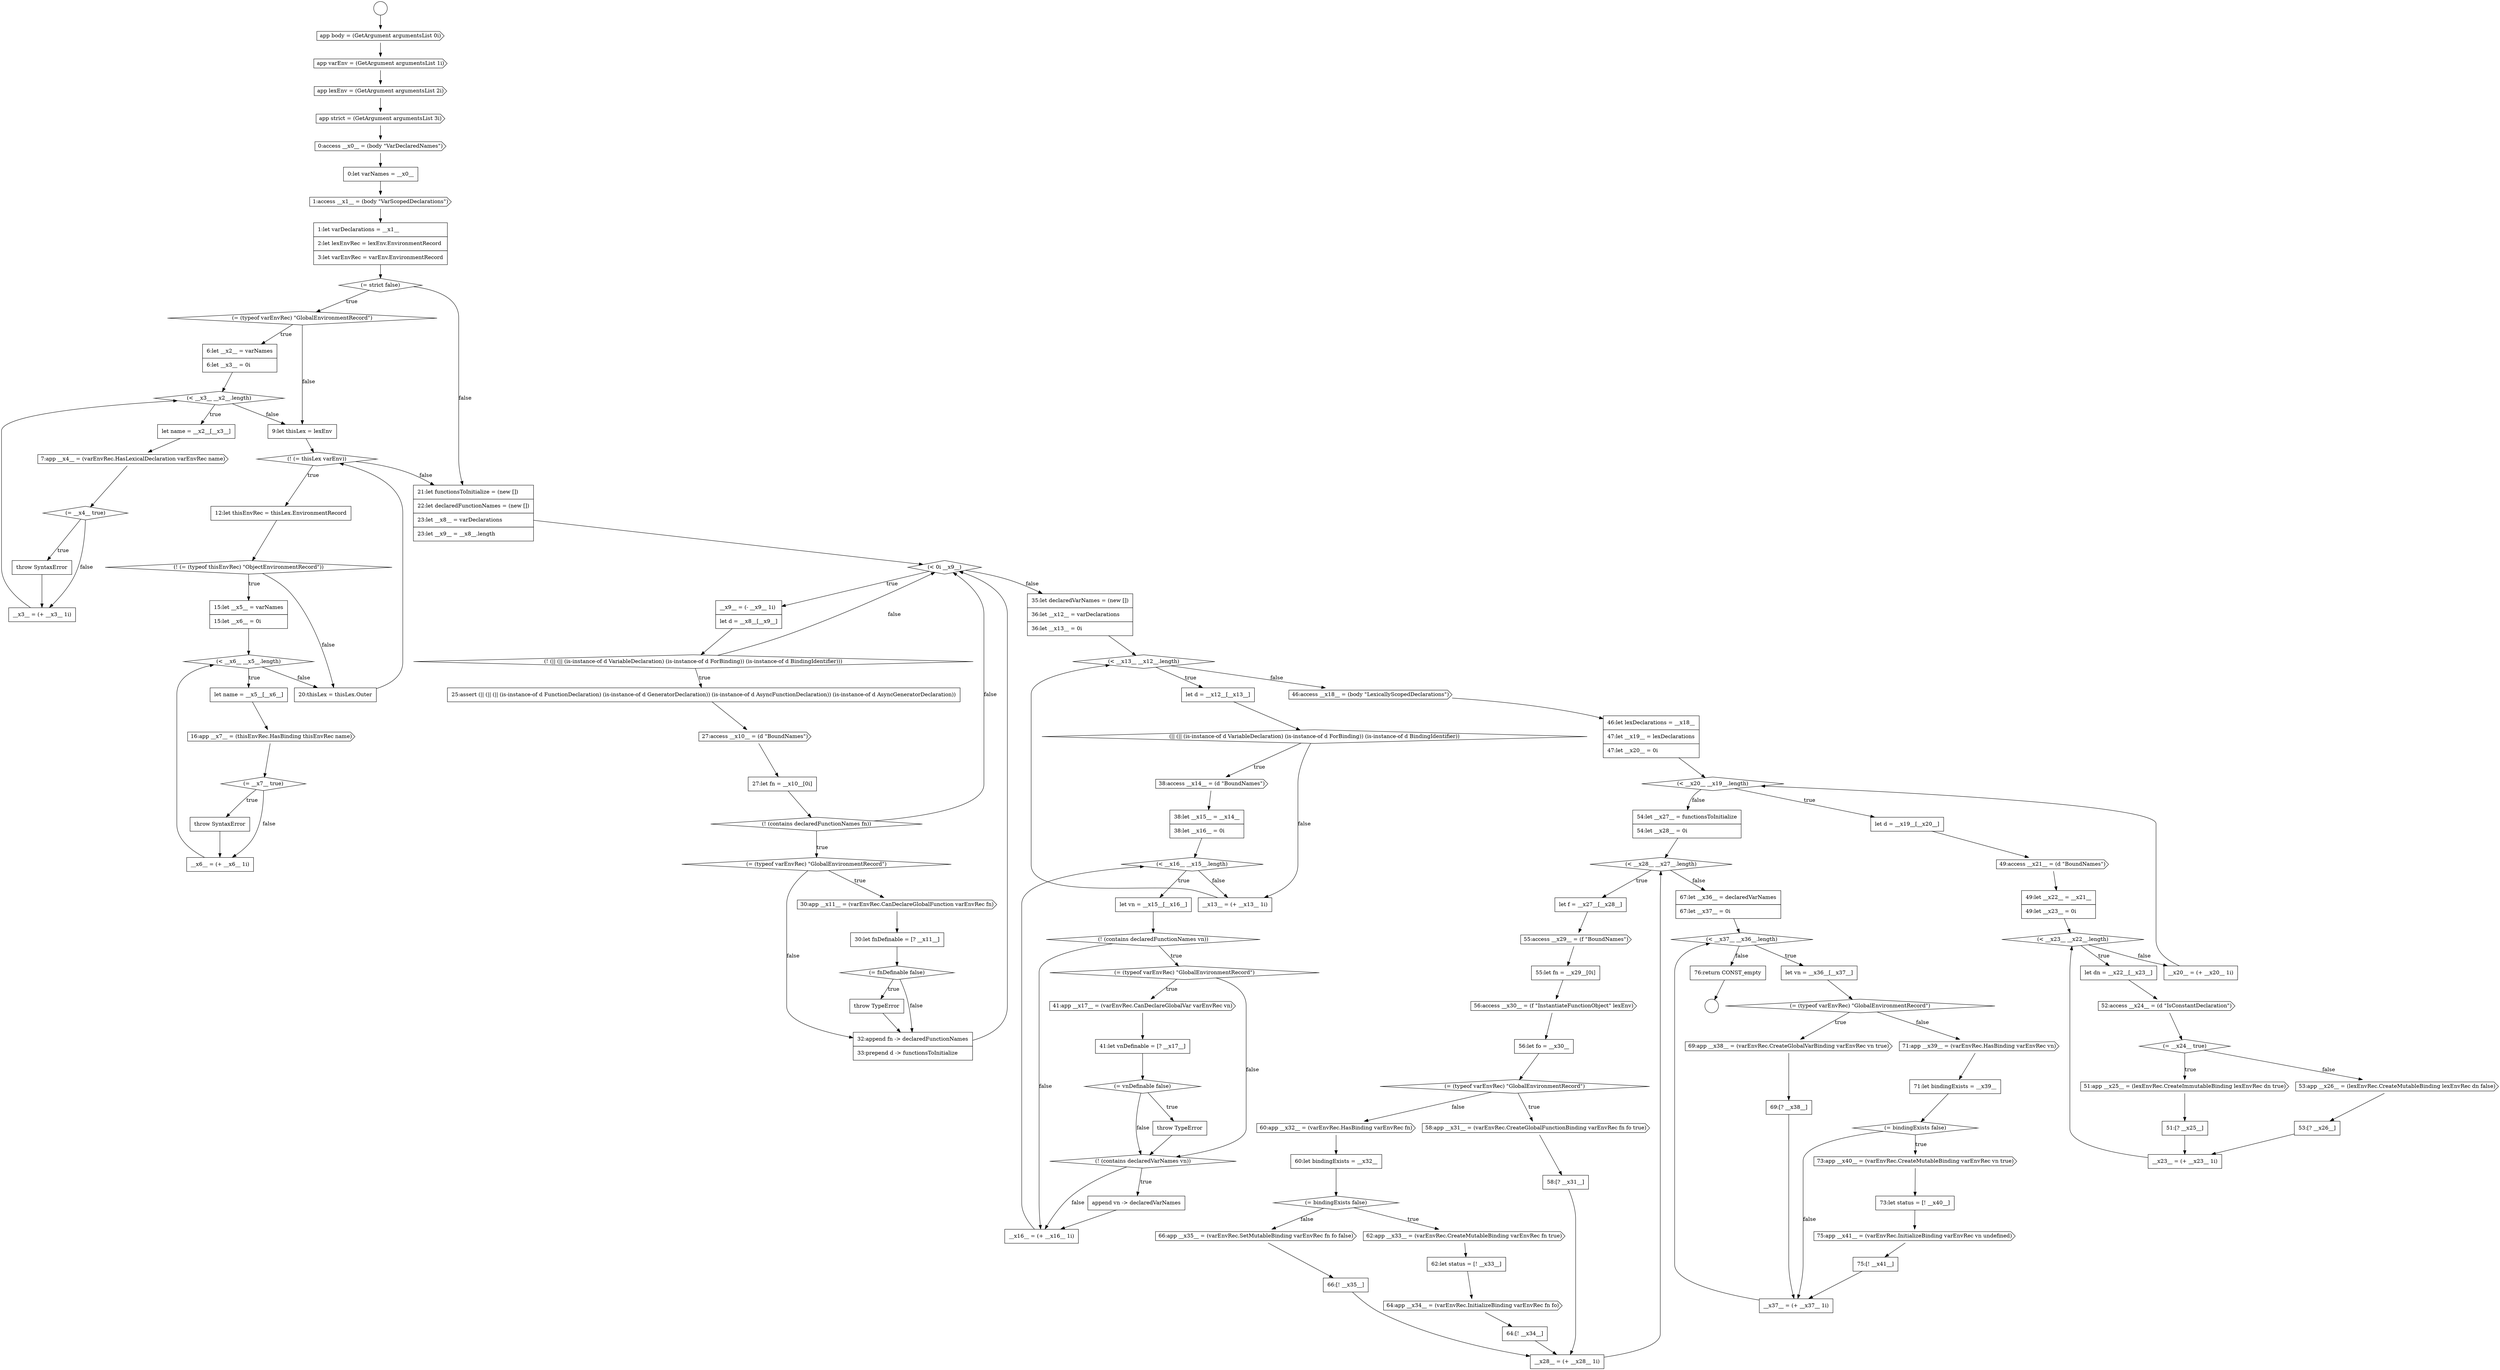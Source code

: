 digraph {
  node11024 [shape=cds, label=<<font color="black">0:access __x0__ = (body &quot;VarDeclaredNames&quot;)</font>> color="black" fillcolor="white" style=filled]
  node11090 [shape=diamond, label=<<font color="black">(= __x24__ true)</font>> color="black" fillcolor="white" style=filled]
  node11122 [shape=none, margin=0, label=<<font color="black">
    <table border="0" cellborder="1" cellspacing="0" cellpadding="10">
      <tr><td align="left">69:[? __x38__]</td></tr>
    </table>
  </font>> color="black" fillcolor="white" style=filled]
  node11080 [shape=none, margin=0, label=<<font color="black">
    <table border="0" cellborder="1" cellspacing="0" cellpadding="10">
      <tr><td align="left">__x13__ = (+ __x13__ 1i)</td></tr>
    </table>
  </font>> color="black" fillcolor="white" style=filled]
  node11043 [shape=none, margin=0, label=<<font color="black">
    <table border="0" cellborder="1" cellspacing="0" cellpadding="10">
      <tr><td align="left">let name = __x5__[__x6__]</td></tr>
    </table>
  </font>> color="black" fillcolor="white" style=filled]
  node11107 [shape=cds, label=<<font color="black">60:app __x32__ = (varEnvRec.HasBinding varEnvRec fn)</font>> color="black" fillcolor="white" style=filled]
  node11112 [shape=cds, label=<<font color="black">64:app __x34__ = (varEnvRec.InitializeBinding varEnvRec fn fo)</font>> color="black" fillcolor="white" style=filled]
  node11072 [shape=diamond, label=<<font color="black">(= (typeof varEnvRec) &quot;GlobalEnvironmentRecord&quot;)</font>> color="black" fillcolor="white" style=filled]
  node11029 [shape=diamond, label=<<font color="black">(= (typeof varEnvRec) &quot;GlobalEnvironmentRecord&quot;)</font>> color="black" fillcolor="white" style=filled]
  node11058 [shape=cds, label=<<font color="black">30:app __x11__ = (varEnvRec.CanDeclareGlobalFunction varEnvRec fn)</font>> color="black" fillcolor="white" style=filled]
  node11020 [shape=cds, label=<<font color="black">app body = (GetArgument argumentsList 0i)</font>> color="black" fillcolor="white" style=filled]
  node11075 [shape=diamond, label=<<font color="black">(= vnDefinable false)</font>> color="black" fillcolor="white" style=filled]
  node11055 [shape=none, margin=0, label=<<font color="black">
    <table border="0" cellborder="1" cellspacing="0" cellpadding="10">
      <tr><td align="left">27:let fn = __x10__[0i]</td></tr>
    </table>
  </font>> color="black" fillcolor="white" style=filled]
  node11068 [shape=none, margin=0, label=<<font color="black">
    <table border="0" cellborder="1" cellspacing="0" cellpadding="10">
      <tr><td align="left">38:let __x15__ = __x14__</td></tr>
      <tr><td align="left">38:let __x16__ = 0i</td></tr>
    </table>
  </font>> color="black" fillcolor="white" style=filled]
  node11025 [shape=none, margin=0, label=<<font color="black">
    <table border="0" cellborder="1" cellspacing="0" cellpadding="10">
      <tr><td align="left">0:let varNames = __x0__</td></tr>
    </table>
  </font>> color="black" fillcolor="white" style=filled]
  node11087 [shape=diamond, label=<<font color="black">(&lt; __x23__ __x22__.length)</font>> color="black" fillcolor="white" style=filled]
  node11111 [shape=none, margin=0, label=<<font color="black">
    <table border="0" cellborder="1" cellspacing="0" cellpadding="10">
      <tr><td align="left">62:let status = [! __x33__]</td></tr>
    </table>
  </font>> color="black" fillcolor="white" style=filled]
  node11051 [shape=none, margin=0, label=<<font color="black">
    <table border="0" cellborder="1" cellspacing="0" cellpadding="10">
      <tr><td align="left">__x9__ = (- __x9__ 1i)</td></tr>
      <tr><td align="left">let d = __x8__[__x9__]</td></tr>
    </table>
  </font>> color="black" fillcolor="white" style=filled]
  node11040 [shape=diamond, label=<<font color="black">(! (= (typeof thisEnvRec) &quot;ObjectEnvironmentRecord&quot;))</font>> color="black" fillcolor="white" style=filled]
  node11100 [shape=cds, label=<<font color="black">55:access __x29__ = (f &quot;BoundNames&quot;)</font>> color="black" fillcolor="white" style=filled]
  node11115 [shape=none, margin=0, label=<<font color="black">
    <table border="0" cellborder="1" cellspacing="0" cellpadding="10">
      <tr><td align="left">66:[! __x35__]</td></tr>
    </table>
  </font>> color="black" fillcolor="white" style=filled]
  node11064 [shape=diamond, label=<<font color="black">(&lt; __x13__ __x12__.length)</font>> color="black" fillcolor="white" style=filled]
  node11083 [shape=diamond, label=<<font color="black">(&lt; __x20__ __x19__.length)</font>> color="black" fillcolor="white" style=filled]
  node11036 [shape=none, margin=0, label=<<font color="black">
    <table border="0" cellborder="1" cellspacing="0" cellpadding="10">
      <tr><td align="left">__x3__ = (+ __x3__ 1i)</td></tr>
    </table>
  </font>> color="black" fillcolor="white" style=filled]
  node11047 [shape=none, margin=0, label=<<font color="black">
    <table border="0" cellborder="1" cellspacing="0" cellpadding="10">
      <tr><td align="left">__x6__ = (+ __x6__ 1i)</td></tr>
    </table>
  </font>> color="black" fillcolor="white" style=filled]
  node11119 [shape=none, margin=0, label=<<font color="black">
    <table border="0" cellborder="1" cellspacing="0" cellpadding="10">
      <tr><td align="left">let vn = __x36__[__x37__]</td></tr>
    </table>
  </font>> color="black" fillcolor="white" style=filled]
  node11104 [shape=diamond, label=<<font color="black">(= (typeof varEnvRec) &quot;GlobalEnvironmentRecord&quot;)</font>> color="black" fillcolor="white" style=filled]
  node11121 [shape=cds, label=<<font color="black">69:app __x38__ = (varEnvRec.CreateGlobalVarBinding varEnvRec vn true)</font>> color="black" fillcolor="white" style=filled]
  node11079 [shape=none, margin=0, label=<<font color="black">
    <table border="0" cellborder="1" cellspacing="0" cellpadding="10">
      <tr><td align="left">__x16__ = (+ __x16__ 1i)</td></tr>
    </table>
  </font>> color="black" fillcolor="white" style=filled]
  node11032 [shape=none, margin=0, label=<<font color="black">
    <table border="0" cellborder="1" cellspacing="0" cellpadding="10">
      <tr><td align="left">let name = __x2__[__x3__]</td></tr>
    </table>
  </font>> color="black" fillcolor="white" style=filled]
  node11069 [shape=diamond, label=<<font color="black">(&lt; __x16__ __x15__.length)</font>> color="black" fillcolor="white" style=filled]
  node11037 [shape=none, margin=0, label=<<font color="black">
    <table border="0" cellborder="1" cellspacing="0" cellpadding="10">
      <tr><td align="left">9:let thisLex = lexEnv</td></tr>
    </table>
  </font>> color="black" fillcolor="white" style=filled]
  node11106 [shape=none, margin=0, label=<<font color="black">
    <table border="0" cellborder="1" cellspacing="0" cellpadding="10">
      <tr><td align="left">58:[? __x31__]</td></tr>
    </table>
  </font>> color="black" fillcolor="white" style=filled]
  node11074 [shape=none, margin=0, label=<<font color="black">
    <table border="0" cellborder="1" cellspacing="0" cellpadding="10">
      <tr><td align="left">41:let vnDefinable = [? __x17__]</td></tr>
    </table>
  </font>> color="black" fillcolor="white" style=filled]
  node11042 [shape=diamond, label=<<font color="black">(&lt; __x6__ __x5__.length)</font>> color="black" fillcolor="white" style=filled]
  node11101 [shape=none, margin=0, label=<<font color="black">
    <table border="0" cellborder="1" cellspacing="0" cellpadding="10">
      <tr><td align="left">55:let fn = __x29__[0i]</td></tr>
    </table>
  </font>> color="black" fillcolor="white" style=filled]
  node11056 [shape=diamond, label=<<font color="black">(! (contains declaredFunctionNames fn))</font>> color="black" fillcolor="white" style=filled]
  node11096 [shape=none, margin=0, label=<<font color="black">
    <table border="0" cellborder="1" cellspacing="0" cellpadding="10">
      <tr><td align="left">__x20__ = (+ __x20__ 1i)</td></tr>
    </table>
  </font>> color="black" fillcolor="white" style=filled]
  node11057 [shape=diamond, label=<<font color="black">(= (typeof varEnvRec) &quot;GlobalEnvironmentRecord&quot;)</font>> color="black" fillcolor="white" style=filled]
  node11128 [shape=cds, label=<<font color="black">75:app __x41__ = (varEnvRec.InitializeBinding varEnvRec vn undefined)</font>> color="black" fillcolor="white" style=filled]
  node11089 [shape=cds, label=<<font color="black">52:access __x24__ = (d &quot;IsConstantDeclaration&quot;)</font>> color="black" fillcolor="white" style=filled]
  node11019 [shape=circle label=" " color="black" fillcolor="white" style=filled]
  node11088 [shape=none, margin=0, label=<<font color="black">
    <table border="0" cellborder="1" cellspacing="0" cellpadding="10">
      <tr><td align="left">let dn = __x22__[__x23__]</td></tr>
    </table>
  </font>> color="black" fillcolor="white" style=filled]
  node11046 [shape=none, margin=0, label=<<font color="black">
    <table border="0" cellborder="1" cellspacing="0" cellpadding="10">
      <tr><td align="left">throw SyntaxError</td></tr>
    </table>
  </font>> color="black" fillcolor="white" style=filled]
  node11097 [shape=none, margin=0, label=<<font color="black">
    <table border="0" cellborder="1" cellspacing="0" cellpadding="10">
      <tr><td align="left">54:let __x27__ = functionsToInitialize</td></tr>
      <tr><td align="left">54:let __x28__ = 0i</td></tr>
    </table>
  </font>> color="black" fillcolor="white" style=filled]
  node11026 [shape=cds, label=<<font color="black">1:access __x1__ = (body &quot;VarScopedDeclarations&quot;)</font>> color="black" fillcolor="white" style=filled]
  node11116 [shape=none, margin=0, label=<<font color="black">
    <table border="0" cellborder="1" cellspacing="0" cellpadding="10">
      <tr><td align="left">__x28__ = (+ __x28__ 1i)</td></tr>
    </table>
  </font>> color="black" fillcolor="white" style=filled]
  node11052 [shape=diamond, label=<<font color="black">(! (|| (|| (is-instance-of d VariableDeclaration) (is-instance-of d ForBinding)) (is-instance-of d BindingIdentifier)))</font>> color="black" fillcolor="white" style=filled]
  node11061 [shape=none, margin=0, label=<<font color="black">
    <table border="0" cellborder="1" cellspacing="0" cellpadding="10">
      <tr><td align="left">throw TypeError</td></tr>
    </table>
  </font>> color="black" fillcolor="white" style=filled]
  node11093 [shape=cds, label=<<font color="black">53:app __x26__ = (lexEnvRec.CreateMutableBinding lexEnvRec dn false)</font>> color="black" fillcolor="white" style=filled]
  node11023 [shape=cds, label=<<font color="black">app strict = (GetArgument argumentsList 3i)</font>> color="black" fillcolor="white" style=filled]
  node11129 [shape=none, margin=0, label=<<font color="black">
    <table border="0" cellborder="1" cellspacing="0" cellpadding="10">
      <tr><td align="left">75:[! __x41__]</td></tr>
    </table>
  </font>> color="black" fillcolor="white" style=filled]
  node11031 [shape=diamond, label=<<font color="black">(&lt; __x3__ __x2__.length)</font>> color="black" fillcolor="white" style=filled]
  node11084 [shape=none, margin=0, label=<<font color="black">
    <table border="0" cellborder="1" cellspacing="0" cellpadding="10">
      <tr><td align="left">let d = __x19__[__x20__]</td></tr>
    </table>
  </font>> color="black" fillcolor="white" style=filled]
  node11125 [shape=diamond, label=<<font color="black">(= bindingExists false)</font>> color="black" fillcolor="white" style=filled]
  node11065 [shape=none, margin=0, label=<<font color="black">
    <table border="0" cellborder="1" cellspacing="0" cellpadding="10">
      <tr><td align="left">let d = __x12__[__x13__]</td></tr>
    </table>
  </font>> color="black" fillcolor="white" style=filled]
  node11120 [shape=diamond, label=<<font color="black">(= (typeof varEnvRec) &quot;GlobalEnvironmentRecord&quot;)</font>> color="black" fillcolor="white" style=filled]
  node11110 [shape=cds, label=<<font color="black">62:app __x33__ = (varEnvRec.CreateMutableBinding varEnvRec fn true)</font>> color="black" fillcolor="white" style=filled]
  node11033 [shape=cds, label=<<font color="black">7:app __x4__ = (varEnvRec.HasLexicalDeclaration varEnvRec name)</font>> color="black" fillcolor="white" style=filled]
  node11063 [shape=none, margin=0, label=<<font color="black">
    <table border="0" cellborder="1" cellspacing="0" cellpadding="10">
      <tr><td align="left">35:let declaredVarNames = (new [])</td></tr>
      <tr><td align="left">36:let __x12__ = varDeclarations</td></tr>
      <tr><td align="left">36:let __x13__ = 0i</td></tr>
    </table>
  </font>> color="black" fillcolor="white" style=filled]
  node11105 [shape=cds, label=<<font color="black">58:app __x31__ = (varEnvRec.CreateGlobalFunctionBinding varEnvRec fn fo true)</font>> color="black" fillcolor="white" style=filled]
  node11124 [shape=none, margin=0, label=<<font color="black">
    <table border="0" cellborder="1" cellspacing="0" cellpadding="10">
      <tr><td align="left">71:let bindingExists = __x39__</td></tr>
    </table>
  </font>> color="black" fillcolor="white" style=filled]
  node11070 [shape=none, margin=0, label=<<font color="black">
    <table border="0" cellborder="1" cellspacing="0" cellpadding="10">
      <tr><td align="left">let vn = __x15__[__x16__]</td></tr>
    </table>
  </font>> color="black" fillcolor="white" style=filled]
  node11060 [shape=diamond, label=<<font color="black">(= fnDefinable false)</font>> color="black" fillcolor="white" style=filled]
  node11018 [shape=circle label=" " color="black" fillcolor="white" style=filled]
  node11085 [shape=cds, label=<<font color="black">49:access __x21__ = (d &quot;BoundNames&quot;)</font>> color="black" fillcolor="white" style=filled]
  node11053 [shape=none, margin=0, label=<<font color="black">
    <table border="0" cellborder="1" cellspacing="0" cellpadding="10">
      <tr><td align="left">25:assert (|| (|| (|| (is-instance-of d FunctionDeclaration) (is-instance-of d GeneratorDeclaration)) (is-instance-of d AsyncFunctionDeclaration)) (is-instance-of d AsyncGeneratorDeclaration))</td></tr>
    </table>
  </font>> color="black" fillcolor="white" style=filled]
  node11038 [shape=diamond, label=<<font color="black">(! (= thisLex varEnv))</font>> color="black" fillcolor="white" style=filled]
  node11092 [shape=none, margin=0, label=<<font color="black">
    <table border="0" cellborder="1" cellspacing="0" cellpadding="10">
      <tr><td align="left">51:[? __x25__]</td></tr>
    </table>
  </font>> color="black" fillcolor="white" style=filled]
  node11127 [shape=none, margin=0, label=<<font color="black">
    <table border="0" cellborder="1" cellspacing="0" cellpadding="10">
      <tr><td align="left">73:let status = [! __x40__]</td></tr>
    </table>
  </font>> color="black" fillcolor="white" style=filled]
  node11117 [shape=none, margin=0, label=<<font color="black">
    <table border="0" cellborder="1" cellspacing="0" cellpadding="10">
      <tr><td align="left">67:let __x36__ = declaredVarNames</td></tr>
      <tr><td align="left">67:let __x37__ = 0i</td></tr>
    </table>
  </font>> color="black" fillcolor="white" style=filled]
  node11078 [shape=none, margin=0, label=<<font color="black">
    <table border="0" cellborder="1" cellspacing="0" cellpadding="10">
      <tr><td align="left">append vn -&gt; declaredVarNames</td></tr>
    </table>
  </font>> color="black" fillcolor="white" style=filled]
  node11073 [shape=cds, label=<<font color="black">41:app __x17__ = (varEnvRec.CanDeclareGlobalVar varEnvRec vn)</font>> color="black" fillcolor="white" style=filled]
  node11095 [shape=none, margin=0, label=<<font color="black">
    <table border="0" cellborder="1" cellspacing="0" cellpadding="10">
      <tr><td align="left">__x23__ = (+ __x23__ 1i)</td></tr>
    </table>
  </font>> color="black" fillcolor="white" style=filled]
  node11041 [shape=none, margin=0, label=<<font color="black">
    <table border="0" cellborder="1" cellspacing="0" cellpadding="10">
      <tr><td align="left">15:let __x5__ = varNames</td></tr>
      <tr><td align="left">15:let __x6__ = 0i</td></tr>
    </table>
  </font>> color="black" fillcolor="white" style=filled]
  node11102 [shape=cds, label=<<font color="black">56:access __x30__ = (f &quot;InstantiateFunctionObject&quot; lexEnv)</font>> color="black" fillcolor="white" style=filled]
  node11113 [shape=none, margin=0, label=<<font color="black">
    <table border="0" cellborder="1" cellspacing="0" cellpadding="10">
      <tr><td align="left">64:[! __x34__]</td></tr>
    </table>
  </font>> color="black" fillcolor="white" style=filled]
  node11130 [shape=none, margin=0, label=<<font color="black">
    <table border="0" cellborder="1" cellspacing="0" cellpadding="10">
      <tr><td align="left">__x37__ = (+ __x37__ 1i)</td></tr>
    </table>
  </font>> color="black" fillcolor="white" style=filled]
  node11062 [shape=none, margin=0, label=<<font color="black">
    <table border="0" cellborder="1" cellspacing="0" cellpadding="10">
      <tr><td align="left">32:append fn -&gt; declaredFunctionNames</td></tr>
      <tr><td align="left">33:prepend d -&gt; functionsToInitialize</td></tr>
    </table>
  </font>> color="black" fillcolor="white" style=filled]
  node11077 [shape=diamond, label=<<font color="black">(! (contains declaredVarNames vn))</font>> color="black" fillcolor="white" style=filled]
  node11030 [shape=none, margin=0, label=<<font color="black">
    <table border="0" cellborder="1" cellspacing="0" cellpadding="10">
      <tr><td align="left">6:let __x2__ = varNames</td></tr>
      <tr><td align="left">6:let __x3__ = 0i</td></tr>
    </table>
  </font>> color="black" fillcolor="white" style=filled]
  node11045 [shape=diamond, label=<<font color="black">(= __x7__ true)</font>> color="black" fillcolor="white" style=filled]
  node11098 [shape=diamond, label=<<font color="black">(&lt; __x28__ __x27__.length)</font>> color="black" fillcolor="white" style=filled]
  node11126 [shape=cds, label=<<font color="black">73:app __x40__ = (varEnvRec.CreateMutableBinding varEnvRec vn true)</font>> color="black" fillcolor="white" style=filled]
  node11066 [shape=diamond, label=<<font color="black">(|| (|| (is-instance-of d VariableDeclaration) (is-instance-of d ForBinding)) (is-instance-of d BindingIdentifier))</font>> color="black" fillcolor="white" style=filled]
  node11027 [shape=none, margin=0, label=<<font color="black">
    <table border="0" cellborder="1" cellspacing="0" cellpadding="10">
      <tr><td align="left">1:let varDeclarations = __x1__</td></tr>
      <tr><td align="left">2:let lexEnvRec = lexEnv.EnvironmentRecord</td></tr>
      <tr><td align="left">3:let varEnvRec = varEnv.EnvironmentRecord</td></tr>
    </table>
  </font>> color="black" fillcolor="white" style=filled]
  node11022 [shape=cds, label=<<font color="black">app lexEnv = (GetArgument argumentsList 2i)</font>> color="black" fillcolor="white" style=filled]
  node11034 [shape=diamond, label=<<font color="black">(= __x4__ true)</font>> color="black" fillcolor="white" style=filled]
  node11049 [shape=none, margin=0, label=<<font color="black">
    <table border="0" cellborder="1" cellspacing="0" cellpadding="10">
      <tr><td align="left">21:let functionsToInitialize = (new [])</td></tr>
      <tr><td align="left">22:let declaredFunctionNames = (new [])</td></tr>
      <tr><td align="left">23:let __x8__ = varDeclarations</td></tr>
      <tr><td align="left">23:let __x9__ = __x8__.length</td></tr>
    </table>
  </font>> color="black" fillcolor="white" style=filled]
  node11109 [shape=diamond, label=<<font color="black">(= bindingExists false)</font>> color="black" fillcolor="white" style=filled]
  node11081 [shape=cds, label=<<font color="black">46:access __x18__ = (body &quot;LexicallyScopedDeclarations&quot;)</font>> color="black" fillcolor="white" style=filled]
  node11094 [shape=none, margin=0, label=<<font color="black">
    <table border="0" cellborder="1" cellspacing="0" cellpadding="10">
      <tr><td align="left">53:[? __x26__]</td></tr>
    </table>
  </font>> color="black" fillcolor="white" style=filled]
  node11054 [shape=cds, label=<<font color="black">27:access __x10__ = (d &quot;BoundNames&quot;)</font>> color="black" fillcolor="white" style=filled]
  node11108 [shape=none, margin=0, label=<<font color="black">
    <table border="0" cellborder="1" cellspacing="0" cellpadding="10">
      <tr><td align="left">60:let bindingExists = __x32__</td></tr>
    </table>
  </font>> color="black" fillcolor="white" style=filled]
  node11059 [shape=none, margin=0, label=<<font color="black">
    <table border="0" cellborder="1" cellspacing="0" cellpadding="10">
      <tr><td align="left">30:let fnDefinable = [? __x11__]</td></tr>
    </table>
  </font>> color="black" fillcolor="white" style=filled]
  node11123 [shape=cds, label=<<font color="black">71:app __x39__ = (varEnvRec.HasBinding varEnvRec vn)</font>> color="black" fillcolor="white" style=filled]
  node11044 [shape=cds, label=<<font color="black">16:app __x7__ = (thisEnvRec.HasBinding thisEnvRec name)</font>> color="black" fillcolor="white" style=filled]
  node11076 [shape=none, margin=0, label=<<font color="black">
    <table border="0" cellborder="1" cellspacing="0" cellpadding="10">
      <tr><td align="left">throw TypeError</td></tr>
    </table>
  </font>> color="black" fillcolor="white" style=filled]
  node11039 [shape=none, margin=0, label=<<font color="black">
    <table border="0" cellborder="1" cellspacing="0" cellpadding="10">
      <tr><td align="left">12:let thisEnvRec = thisLex.EnvironmentRecord</td></tr>
    </table>
  </font>> color="black" fillcolor="white" style=filled]
  node11091 [shape=cds, label=<<font color="black">51:app __x25__ = (lexEnvRec.CreateImmutableBinding lexEnvRec dn true)</font>> color="black" fillcolor="white" style=filled]
  node11071 [shape=diamond, label=<<font color="black">(! (contains declaredFunctionNames vn))</font>> color="black" fillcolor="white" style=filled]
  node11118 [shape=diamond, label=<<font color="black">(&lt; __x37__ __x36__.length)</font>> color="black" fillcolor="white" style=filled]
  node11131 [shape=none, margin=0, label=<<font color="black">
    <table border="0" cellborder="1" cellspacing="0" cellpadding="10">
      <tr><td align="left">76:return CONST_empty</td></tr>
    </table>
  </font>> color="black" fillcolor="white" style=filled]
  node11035 [shape=none, margin=0, label=<<font color="black">
    <table border="0" cellborder="1" cellspacing="0" cellpadding="10">
      <tr><td align="left">throw SyntaxError</td></tr>
    </table>
  </font>> color="black" fillcolor="white" style=filled]
  node11082 [shape=none, margin=0, label=<<font color="black">
    <table border="0" cellborder="1" cellspacing="0" cellpadding="10">
      <tr><td align="left">46:let lexDeclarations = __x18__</td></tr>
      <tr><td align="left">47:let __x19__ = lexDeclarations</td></tr>
      <tr><td align="left">47:let __x20__ = 0i</td></tr>
    </table>
  </font>> color="black" fillcolor="white" style=filled]
  node11067 [shape=cds, label=<<font color="black">38:access __x14__ = (d &quot;BoundNames&quot;)</font>> color="black" fillcolor="white" style=filled]
  node11028 [shape=diamond, label=<<font color="black">(= strict false)</font>> color="black" fillcolor="white" style=filled]
  node11099 [shape=none, margin=0, label=<<font color="black">
    <table border="0" cellborder="1" cellspacing="0" cellpadding="10">
      <tr><td align="left">let f = __x27__[__x28__]</td></tr>
    </table>
  </font>> color="black" fillcolor="white" style=filled]
  node11114 [shape=cds, label=<<font color="black">66:app __x35__ = (varEnvRec.SetMutableBinding varEnvRec fn fo false)</font>> color="black" fillcolor="white" style=filled]
  node11050 [shape=diamond, label=<<font color="black">(&lt; 0i __x9__)</font>> color="black" fillcolor="white" style=filled]
  node11021 [shape=cds, label=<<font color="black">app varEnv = (GetArgument argumentsList 1i)</font>> color="black" fillcolor="white" style=filled]
  node11086 [shape=none, margin=0, label=<<font color="black">
    <table border="0" cellborder="1" cellspacing="0" cellpadding="10">
      <tr><td align="left">49:let __x22__ = __x21__</td></tr>
      <tr><td align="left">49:let __x23__ = 0i</td></tr>
    </table>
  </font>> color="black" fillcolor="white" style=filled]
  node11048 [shape=none, margin=0, label=<<font color="black">
    <table border="0" cellborder="1" cellspacing="0" cellpadding="10">
      <tr><td align="left">20:thisLex = thisLex.Outer</td></tr>
    </table>
  </font>> color="black" fillcolor="white" style=filled]
  node11103 [shape=none, margin=0, label=<<font color="black">
    <table border="0" cellborder="1" cellspacing="0" cellpadding="10">
      <tr><td align="left">56:let fo = __x30__</td></tr>
    </table>
  </font>> color="black" fillcolor="white" style=filled]
  node11075 -> node11076 [label=<<font color="black">true</font>> color="black"]
  node11075 -> node11077 [label=<<font color="black">false</font>> color="black"]
  node11024 -> node11025 [ color="black"]
  node11050 -> node11051 [label=<<font color="black">true</font>> color="black"]
  node11050 -> node11063 [label=<<font color="black">false</font>> color="black"]
  node11097 -> node11098 [ color="black"]
  node11021 -> node11022 [ color="black"]
  node11073 -> node11074 [ color="black"]
  node11103 -> node11104 [ color="black"]
  node11129 -> node11130 [ color="black"]
  node11110 -> node11111 [ color="black"]
  node11094 -> node11095 [ color="black"]
  node11035 -> node11036 [ color="black"]
  node11125 -> node11126 [label=<<font color="black">true</font>> color="black"]
  node11125 -> node11130 [label=<<font color="black">false</font>> color="black"]
  node11054 -> node11055 [ color="black"]
  node11131 -> node11019 [ color="black"]
  node11090 -> node11091 [label=<<font color="black">true</font>> color="black"]
  node11090 -> node11093 [label=<<font color="black">false</font>> color="black"]
  node11060 -> node11061 [label=<<font color="black">true</font>> color="black"]
  node11060 -> node11062 [label=<<font color="black">false</font>> color="black"]
  node11056 -> node11057 [label=<<font color="black">true</font>> color="black"]
  node11056 -> node11050 [label=<<font color="black">false</font>> color="black"]
  node11085 -> node11086 [ color="black"]
  node11028 -> node11029 [label=<<font color="black">true</font>> color="black"]
  node11028 -> node11049 [label=<<font color="black">false</font>> color="black"]
  node11063 -> node11064 [ color="black"]
  node11086 -> node11087 [ color="black"]
  node11116 -> node11098 [ color="black"]
  node11095 -> node11087 [ color="black"]
  node11029 -> node11030 [label=<<font color="black">true</font>> color="black"]
  node11029 -> node11037 [label=<<font color="black">false</font>> color="black"]
  node11052 -> node11053 [label=<<font color="black">true</font>> color="black"]
  node11052 -> node11050 [label=<<font color="black">false</font>> color="black"]
  node11130 -> node11118 [ color="black"]
  node11113 -> node11116 [ color="black"]
  node11049 -> node11050 [ color="black"]
  node11044 -> node11045 [ color="black"]
  node11031 -> node11032 [label=<<font color="black">true</font>> color="black"]
  node11031 -> node11037 [label=<<font color="black">false</font>> color="black"]
  node11106 -> node11116 [ color="black"]
  node11101 -> node11102 [ color="black"]
  node11022 -> node11023 [ color="black"]
  node11057 -> node11058 [label=<<font color="black">true</font>> color="black"]
  node11057 -> node11062 [label=<<font color="black">false</font>> color="black"]
  node11083 -> node11084 [label=<<font color="black">true</font>> color="black"]
  node11083 -> node11097 [label=<<font color="black">false</font>> color="black"]
  node11108 -> node11109 [ color="black"]
  node11074 -> node11075 [ color="black"]
  node11064 -> node11065 [label=<<font color="black">true</font>> color="black"]
  node11064 -> node11081 [label=<<font color="black">false</font>> color="black"]
  node11088 -> node11089 [ color="black"]
  node11122 -> node11130 [ color="black"]
  node11093 -> node11094 [ color="black"]
  node11040 -> node11041 [label=<<font color="black">true</font>> color="black"]
  node11040 -> node11048 [label=<<font color="black">false</font>> color="black"]
  node11081 -> node11082 [ color="black"]
  node11041 -> node11042 [ color="black"]
  node11045 -> node11046 [label=<<font color="black">true</font>> color="black"]
  node11045 -> node11047 [label=<<font color="black">false</font>> color="black"]
  node11119 -> node11120 [ color="black"]
  node11096 -> node11083 [ color="black"]
  node11069 -> node11070 [label=<<font color="black">true</font>> color="black"]
  node11069 -> node11080 [label=<<font color="black">false</font>> color="black"]
  node11107 -> node11108 [ color="black"]
  node11111 -> node11112 [ color="black"]
  node11077 -> node11078 [label=<<font color="black">true</font>> color="black"]
  node11077 -> node11079 [label=<<font color="black">false</font>> color="black"]
  node11072 -> node11073 [label=<<font color="black">true</font>> color="black"]
  node11072 -> node11077 [label=<<font color="black">false</font>> color="black"]
  node11066 -> node11067 [label=<<font color="black">true</font>> color="black"]
  node11066 -> node11080 [label=<<font color="black">false</font>> color="black"]
  node11032 -> node11033 [ color="black"]
  node11067 -> node11068 [ color="black"]
  node11047 -> node11042 [ color="black"]
  node11109 -> node11110 [label=<<font color="black">true</font>> color="black"]
  node11109 -> node11114 [label=<<font color="black">false</font>> color="black"]
  node11117 -> node11118 [ color="black"]
  node11105 -> node11106 [ color="black"]
  node11061 -> node11062 [ color="black"]
  node11121 -> node11122 [ color="black"]
  node11065 -> node11066 [ color="black"]
  node11025 -> node11026 [ color="black"]
  node11076 -> node11077 [ color="black"]
  node11055 -> node11056 [ color="black"]
  node11033 -> node11034 [ color="black"]
  node11084 -> node11085 [ color="black"]
  node11114 -> node11115 [ color="black"]
  node11020 -> node11021 [ color="black"]
  node11058 -> node11059 [ color="black"]
  node11079 -> node11069 [ color="black"]
  node11046 -> node11047 [ color="black"]
  node11062 -> node11050 [ color="black"]
  node11128 -> node11129 [ color="black"]
  node11100 -> node11101 [ color="black"]
  node11080 -> node11064 [ color="black"]
  node11068 -> node11069 [ color="black"]
  node11038 -> node11039 [label=<<font color="black">true</font>> color="black"]
  node11038 -> node11049 [label=<<font color="black">false</font>> color="black"]
  node11059 -> node11060 [ color="black"]
  node11027 -> node11028 [ color="black"]
  node11102 -> node11103 [ color="black"]
  node11030 -> node11031 [ color="black"]
  node11078 -> node11079 [ color="black"]
  node11043 -> node11044 [ color="black"]
  node11051 -> node11052 [ color="black"]
  node11115 -> node11116 [ color="black"]
  node11123 -> node11124 [ color="black"]
  node11099 -> node11100 [ color="black"]
  node11104 -> node11105 [label=<<font color="black">true</font>> color="black"]
  node11104 -> node11107 [label=<<font color="black">false</font>> color="black"]
  node11089 -> node11090 [ color="black"]
  node11120 -> node11121 [label=<<font color="black">true</font>> color="black"]
  node11120 -> node11123 [label=<<font color="black">false</font>> color="black"]
  node11082 -> node11083 [ color="black"]
  node11053 -> node11054 [ color="black"]
  node11026 -> node11027 [ color="black"]
  node11018 -> node11020 [ color="black"]
  node11126 -> node11127 [ color="black"]
  node11037 -> node11038 [ color="black"]
  node11042 -> node11043 [label=<<font color="black">true</font>> color="black"]
  node11042 -> node11048 [label=<<font color="black">false</font>> color="black"]
  node11034 -> node11035 [label=<<font color="black">true</font>> color="black"]
  node11034 -> node11036 [label=<<font color="black">false</font>> color="black"]
  node11023 -> node11024 [ color="black"]
  node11048 -> node11038 [ color="black"]
  node11124 -> node11125 [ color="black"]
  node11087 -> node11088 [label=<<font color="black">true</font>> color="black"]
  node11087 -> node11096 [label=<<font color="black">false</font>> color="black"]
  node11118 -> node11119 [label=<<font color="black">true</font>> color="black"]
  node11118 -> node11131 [label=<<font color="black">false</font>> color="black"]
  node11039 -> node11040 [ color="black"]
  node11091 -> node11092 [ color="black"]
  node11036 -> node11031 [ color="black"]
  node11071 -> node11072 [label=<<font color="black">true</font>> color="black"]
  node11071 -> node11079 [label=<<font color="black">false</font>> color="black"]
  node11092 -> node11095 [ color="black"]
  node11112 -> node11113 [ color="black"]
  node11127 -> node11128 [ color="black"]
  node11070 -> node11071 [ color="black"]
  node11098 -> node11099 [label=<<font color="black">true</font>> color="black"]
  node11098 -> node11117 [label=<<font color="black">false</font>> color="black"]
}
